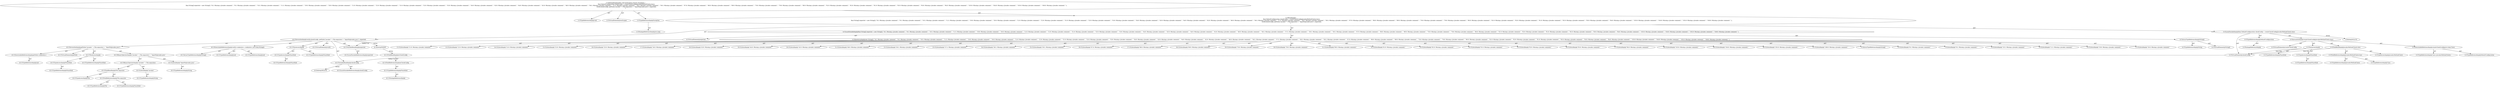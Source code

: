 digraph "testScopes#?" {
0 [label="2:CtTypeReferenceImpl@void" shape=ellipse]
1 [label="2:CtVirtualElement@testScopes" shape=ellipse]
2 [label="2:CtTypeReferenceImpl@Exception" shape=ellipse]
3 [label="2:CtPackageReferenceImpl@java.lang" shape=ellipse]
4 [label="3:CtTypeReferenceImpl@DefaultConfiguration" shape=ellipse]
5 [label="3:CtPackageReferenceImpl@" shape=ellipse]
6 [label="3:CtExecutableReferenceImpl@createCheckConfig(java.lang.Class)" shape=ellipse]
7 [label="3:CtTypeReferenceImpl@DefaultConfiguration" shape=ellipse]
8 [label="3:CtTypeReferenceImpl@Class<JavadocMethodCheck>" shape=ellipse]
9 [label="3:CtVirtualElement@createCheckConfig" shape=ellipse]
10 [label="3:CtTypeAccessImpl@PlaceHold" shape=ellipse]
11 [label="3:CtTypeReferenceImpl@PlaceHold" shape=ellipse]
12 [label="3:CtThisAccessImpl@" shape=ellipse]
13 [label="3:CtTypeReferenceImpl@PlaceHold" shape=ellipse]
14 [label="3:CtFieldReferenceImpl@JavadocMethodCheck.class" shape=ellipse]
15 [label="3:CtTypeReferenceImpl@JavadocMethodCheck" shape=ellipse]
16 [label="3:CtTypeReferenceImpl@Class" shape=ellipse]
17 [label="3:CtFieldReadImpl@JavadocMethodCheck.class" shape=ellipse]
18 [label="3:CtTypeAccessImpl@JavadocMethodCheck" shape=ellipse]
19 [label="3:CtInvocationImpl@createCheckConfig(JavadocMethodCheck.class)" shape=ellipse]
20 [label="3:CtVirtualElement@checkConfig" shape=ellipse]
21 [label="3:CtLocalVariableImpl@final DefaultConfiguration checkConfig = createCheckConfig(JavadocMethodCheck.class)" shape=ellipse]
22 [label="4:CtVirtualElement@String[]" shape=ellipse]
23 [label="4:CtArrayTypeReferenceImpl@String[]" shape=ellipse]
24 [label="4:CtTypeReferenceImpl@String" shape=ellipse]
25 [label="5:CtNewArrayImpl@new String[]\{ \"8:5: Missing a Javadoc comment.\", \"9:5: Missing a Javadoc comment.\", \"10:5: Missing a Javadoc comment.\", \"11:5: Missing a Javadoc comment.\", \"19:9: Missing a Javadoc comment.\", \"20:9: Missing a Javadoc comment.\", \"21:9: Missing a Javadoc comment.\", \"22:9: Missing a Javadoc comment.\", \"31:9: Missing a Javadoc comment.\", \"32:9: Missing a Javadoc comment.\", \"33:9: Missing a Javadoc comment.\", \"34:9: Missing a Javadoc comment.\", \"43:9: Missing a Javadoc comment.\", \"44:9: Missing a Javadoc comment.\", \"45:9: Missing a Javadoc comment.\", \"46:9: Missing a Javadoc comment.\", \"56:5: Missing a Javadoc comment.\", \"57:5: Missing a Javadoc comment.\", \"58:5: Missing a Javadoc comment.\", \"59:5: Missing a Javadoc comment.\", \"67:9: Missing a Javadoc comment.\", \"68:9: Missing a Javadoc comment.\", \"69:9: Missing a Javadoc comment.\", \"70:9: Missing a Javadoc comment.\", \"79:9: Missing a Javadoc comment.\", \"80:9: Missing a Javadoc comment.\", \"81:9: Missing a Javadoc comment.\", \"82:9: Missing a Javadoc comment.\", \"91:9: Missing a Javadoc comment.\", \"92:9: Missing a Javadoc comment.\", \"93:9: Missing a Javadoc comment.\", \"94:9: Missing a Javadoc comment.\", \"103:9: Missing a Javadoc comment.\", \"104:9: Missing a Javadoc comment.\", \"105:9: Missing a Javadoc comment.\", \"106:9: Missing a Javadoc comment.\" \}" shape=ellipse]
26 [label="5:CtArrayTypeReferenceImpl@String[]" shape=ellipse]
27 [label="6:CtLiteralImpl@\"8:5: Missing a Javadoc comment.\"" shape=ellipse]
28 [label="7:CtLiteralImpl@\"9:5: Missing a Javadoc comment.\"" shape=ellipse]
29 [label="8:CtLiteralImpl@\"10:5: Missing a Javadoc comment.\"" shape=ellipse]
30 [label="9:CtLiteralImpl@\"11:5: Missing a Javadoc comment.\"" shape=ellipse]
31 [label="10:CtLiteralImpl@\"19:9: Missing a Javadoc comment.\"" shape=ellipse]
32 [label="11:CtLiteralImpl@\"20:9: Missing a Javadoc comment.\"" shape=ellipse]
33 [label="12:CtLiteralImpl@\"21:9: Missing a Javadoc comment.\"" shape=ellipse]
34 [label="13:CtLiteralImpl@\"22:9: Missing a Javadoc comment.\"" shape=ellipse]
35 [label="14:CtLiteralImpl@\"31:9: Missing a Javadoc comment.\"" shape=ellipse]
36 [label="15:CtLiteralImpl@\"32:9: Missing a Javadoc comment.\"" shape=ellipse]
37 [label="16:CtLiteralImpl@\"33:9: Missing a Javadoc comment.\"" shape=ellipse]
38 [label="17:CtLiteralImpl@\"34:9: Missing a Javadoc comment.\"" shape=ellipse]
39 [label="18:CtLiteralImpl@\"43:9: Missing a Javadoc comment.\"" shape=ellipse]
40 [label="19:CtLiteralImpl@\"44:9: Missing a Javadoc comment.\"" shape=ellipse]
41 [label="20:CtLiteralImpl@\"45:9: Missing a Javadoc comment.\"" shape=ellipse]
42 [label="21:CtLiteralImpl@\"46:9: Missing a Javadoc comment.\"" shape=ellipse]
43 [label="22:CtLiteralImpl@\"56:5: Missing a Javadoc comment.\"" shape=ellipse]
44 [label="23:CtLiteralImpl@\"57:5: Missing a Javadoc comment.\"" shape=ellipse]
45 [label="24:CtLiteralImpl@\"58:5: Missing a Javadoc comment.\"" shape=ellipse]
46 [label="25:CtLiteralImpl@\"59:5: Missing a Javadoc comment.\"" shape=ellipse]
47 [label="26:CtLiteralImpl@\"67:9: Missing a Javadoc comment.\"" shape=ellipse]
48 [label="27:CtLiteralImpl@\"68:9: Missing a Javadoc comment.\"" shape=ellipse]
49 [label="28:CtLiteralImpl@\"69:9: Missing a Javadoc comment.\"" shape=ellipse]
50 [label="29:CtLiteralImpl@\"70:9: Missing a Javadoc comment.\"" shape=ellipse]
51 [label="30:CtLiteralImpl@\"79:9: Missing a Javadoc comment.\"" shape=ellipse]
52 [label="31:CtLiteralImpl@\"80:9: Missing a Javadoc comment.\"" shape=ellipse]
53 [label="32:CtLiteralImpl@\"81:9: Missing a Javadoc comment.\"" shape=ellipse]
54 [label="33:CtLiteralImpl@\"82:9: Missing a Javadoc comment.\"" shape=ellipse]
55 [label="34:CtLiteralImpl@\"91:9: Missing a Javadoc comment.\"" shape=ellipse]
56 [label="35:CtLiteralImpl@\"92:9: Missing a Javadoc comment.\"" shape=ellipse]
57 [label="36:CtLiteralImpl@\"93:9: Missing a Javadoc comment.\"" shape=ellipse]
58 [label="37:CtLiteralImpl@\"94:9: Missing a Javadoc comment.\"" shape=ellipse]
59 [label="38:CtLiteralImpl@\"103:9: Missing a Javadoc comment.\"" shape=ellipse]
60 [label="39:CtLiteralImpl@\"104:9: Missing a Javadoc comment.\"" shape=ellipse]
61 [label="40:CtLiteralImpl@\"105:9: Missing a Javadoc comment.\"" shape=ellipse]
62 [label="41:CtLiteralImpl@\"106:9: Missing a Javadoc comment.\"" shape=ellipse]
63 [label="4:CtVirtualElement@expected" shape=ellipse]
64 [label="4:CtLocalVariableImpl@final String[] expected = new String[]\{ \"8:5: Missing a Javadoc comment.\", \"9:5: Missing a Javadoc comment.\", \"10:5: Missing a Javadoc comment.\", \"11:5: Missing a Javadoc comment.\", \"19:9: Missing a Javadoc comment.\", \"20:9: Missing a Javadoc comment.\", \"21:9: Missing a Javadoc comment.\", \"22:9: Missing a Javadoc comment.\", \"31:9: Missing a Javadoc comment.\", \"32:9: Missing a Javadoc comment.\", \"33:9: Missing a Javadoc comment.\", \"34:9: Missing a Javadoc comment.\", \"43:9: Missing a Javadoc comment.\", \"44:9: Missing a Javadoc comment.\", \"45:9: Missing a Javadoc comment.\", \"46:9: Missing a Javadoc comment.\", \"56:5: Missing a Javadoc comment.\", \"57:5: Missing a Javadoc comment.\", \"58:5: Missing a Javadoc comment.\", \"59:5: Missing a Javadoc comment.\", \"67:9: Missing a Javadoc comment.\", \"68:9: Missing a Javadoc comment.\", \"69:9: Missing a Javadoc comment.\", \"70:9: Missing a Javadoc comment.\", \"79:9: Missing a Javadoc comment.\", \"80:9: Missing a Javadoc comment.\", \"81:9: Missing a Javadoc comment.\", \"82:9: Missing a Javadoc comment.\", \"91:9: Missing a Javadoc comment.\", \"92:9: Missing a Javadoc comment.\", \"93:9: Missing a Javadoc comment.\", \"94:9: Missing a Javadoc comment.\", \"103:9: Missing a Javadoc comment.\", \"104:9: Missing a Javadoc comment.\", \"105:9: Missing a Javadoc comment.\", \"106:9: Missing a Javadoc comment.\" \}" shape=ellipse]
65 [label="43:CtExecutableReferenceImpl@verify(<unknown>,<unknown>,java.lang.String[])" shape=ellipse]
66 [label="43:CtTypeReferenceImpl@null" shape=ellipse]
67 [label="43:CtTypeReferenceImpl@null" shape=ellipse]
68 [label="43:CtArrayTypeReferenceImpl@String[]" shape=ellipse]
69 [label="43:CtVirtualElement@verify" shape=ellipse]
70 [label="43:CtTypeAccessImpl@PlaceHold" shape=ellipse]
71 [label="43:CtTypeReferenceImpl@PlaceHold" shape=ellipse]
72 [label="43:CtThisAccessImpl@" shape=ellipse]
73 [label="43:CtTypeReferenceImpl@PlaceHold" shape=ellipse]
74 [label="43:CtVariableReadImpl@checkConfig" shape=ellipse]
75 [label="43:CtLocalVariableReferenceImpl@checkConfig" shape=ellipse]
76 [label="43:CtExecutableReferenceImpl@getPath(<unknown>)" shape=ellipse]
77 [label="43:CtTypeReferenceImpl@null" shape=ellipse]
78 [label="43:CtVirtualElement@getPath" shape=ellipse]
79 [label="43:CtTypeAccessImpl@PlaceHold" shape=ellipse]
80 [label="43:CtTypeReferenceImpl@PlaceHold" shape=ellipse]
81 [label="43:CtThisAccessImpl@" shape=ellipse]
82 [label="43:CtTypeReferenceImpl@PlaceHold" shape=ellipse]
83 [label="43:CtLiteralImpl@\"javadoc\"" shape=ellipse]
84 [label="43:CtTypeReferenceImpl@String" shape=ellipse]
85 [label="43:CtFieldReferenceImpl@File.separator" shape=ellipse]
86 [label="43:CtTypeReferenceImpl@File" shape=ellipse]
87 [label="43:CtTypeReferenceImpl@PlaceHold" shape=ellipse]
88 [label="43:CtFieldReadImpl@File.separator" shape=ellipse]
89 [label="43:CtTypeAccessImpl@File" shape=ellipse]
90 [label="43:CtBinaryOperatorImpl@(\"javadoc\" + File.separator)" shape=ellipse]
91 [label="43:CtLiteralImpl@\"InputNoJavadoc.java\"" shape=ellipse]
92 [label="43:CtTypeReferenceImpl@String" shape=ellipse]
93 [label="43:CtBinaryOperatorImpl@(\"javadoc\" + File.separator) + \"InputNoJavadoc.java\"" shape=ellipse]
94 [label="43:CtInvocationImpl@getPath((\"javadoc\" + File.separator) + \"InputNoJavadoc.java\")" shape=ellipse]
95 [label="43:CtVariableReadImpl@expected" shape=ellipse]
96 [label="43:CtLocalVariableReferenceImpl@expected" shape=ellipse]
97 [label="43:CtInvocationImpl@verify(checkConfig, getPath((\"javadoc\" + File.separator) + \"InputNoJavadoc.java\"), expected)" shape=ellipse]
98 [label="2:CtBlockImpl@\{
    final DefaultConfiguration checkConfig = createCheckConfig(JavadocMethodCheck.class);
    final String[] expected = new String[]\{ \"8:5: Missing a Javadoc comment.\", \"9:5: Missing a Javadoc comment.\", \"10:5: Missing a Javadoc comment.\", \"11:5: Missing a Javadoc comment.\", \"19:9: Missing a Javadoc comment.\", \"20:9: Missing a Javadoc comment.\", \"21:9: Missing a Javadoc comment.\", \"22:9: Missing a Javadoc comment.\", \"31:9: Missing a Javadoc comment.\", \"32:9: Missing a Javadoc comment.\", \"33:9: Missing a Javadoc comment.\", \"34:9: Missing a Javadoc comment.\", \"43:9: Missing a Javadoc comment.\", \"44:9: Missing a Javadoc comment.\", \"45:9: Missing a Javadoc comment.\", \"46:9: Missing a Javadoc comment.\", \"56:5: Missing a Javadoc comment.\", \"57:5: Missing a Javadoc comment.\", \"58:5: Missing a Javadoc comment.\", \"59:5: Missing a Javadoc comment.\", \"67:9: Missing a Javadoc comment.\", \"68:9: Missing a Javadoc comment.\", \"69:9: Missing a Javadoc comment.\", \"70:9: Missing a Javadoc comment.\", \"79:9: Missing a Javadoc comment.\", \"80:9: Missing a Javadoc comment.\", \"81:9: Missing a Javadoc comment.\", \"82:9: Missing a Javadoc comment.\", \"91:9: Missing a Javadoc comment.\", \"92:9: Missing a Javadoc comment.\", \"93:9: Missing a Javadoc comment.\", \"94:9: Missing a Javadoc comment.\", \"103:9: Missing a Javadoc comment.\", \"104:9: Missing a Javadoc comment.\", \"105:9: Missing a Javadoc comment.\", \"106:9: Missing a Javadoc comment.\" \};
    verify(checkConfig, getPath((\"javadoc\" + File.separator) + \"InputNoJavadoc.java\"), expected);
\}" shape=ellipse]
99 [label="2:CtMethodImpl@public void testScopes() throws Exception \{
    final DefaultConfiguration checkConfig = createCheckConfig(JavadocMethodCheck.class);
    final String[] expected = new String[]\{ \"8:5: Missing a Javadoc comment.\", \"9:5: Missing a Javadoc comment.\", \"10:5: Missing a Javadoc comment.\", \"11:5: Missing a Javadoc comment.\", \"19:9: Missing a Javadoc comment.\", \"20:9: Missing a Javadoc comment.\", \"21:9: Missing a Javadoc comment.\", \"22:9: Missing a Javadoc comment.\", \"31:9: Missing a Javadoc comment.\", \"32:9: Missing a Javadoc comment.\", \"33:9: Missing a Javadoc comment.\", \"34:9: Missing a Javadoc comment.\", \"43:9: Missing a Javadoc comment.\", \"44:9: Missing a Javadoc comment.\", \"45:9: Missing a Javadoc comment.\", \"46:9: Missing a Javadoc comment.\", \"56:5: Missing a Javadoc comment.\", \"57:5: Missing a Javadoc comment.\", \"58:5: Missing a Javadoc comment.\", \"59:5: Missing a Javadoc comment.\", \"67:9: Missing a Javadoc comment.\", \"68:9: Missing a Javadoc comment.\", \"69:9: Missing a Javadoc comment.\", \"70:9: Missing a Javadoc comment.\", \"79:9: Missing a Javadoc comment.\", \"80:9: Missing a Javadoc comment.\", \"81:9: Missing a Javadoc comment.\", \"82:9: Missing a Javadoc comment.\", \"91:9: Missing a Javadoc comment.\", \"92:9: Missing a Javadoc comment.\", \"93:9: Missing a Javadoc comment.\", \"94:9: Missing a Javadoc comment.\", \"103:9: Missing a Javadoc comment.\", \"104:9: Missing a Javadoc comment.\", \"105:9: Missing a Javadoc comment.\", \"106:9: Missing a Javadoc comment.\" \};
    verify(checkConfig, getPath((\"javadoc\" + File.separator) + \"InputNoJavadoc.java\"), expected);
\}" shape=ellipse]
100 [label="3:Delete@DELETE" shape=ellipse]
101 [label="43:Delete@DELETE" shape=ellipse]
102 [label="42:Insert@INSERT" shape=ellipse]
103 [label="42:CtPackageReferenceImpl@" shape=ellipse]
104 [label="42:CtTypeReferenceImpl@PlaceHold" shape=ellipse]
105 [label="42:CtFieldReferenceImpl@mCheckConfig" shape=ellipse]
106 [label="42:CtFieldReadImpl@mCheckConfig" shape=ellipse]
2 -> 3 [label="AST"];
4 -> 5 [label="AST"];
6 -> 7 [label="AST"];
6 -> 8 [label="AST"];
10 -> 11 [label="AST"];
12 -> 13 [label="AST"];
12 -> 10 [label="AST"];
12 -> 20 [label="Data Dep"];
14 -> 15 [label="AST"];
14 -> 16 [label="AST"];
17 -> 18 [label="AST"];
17 -> 14 [label="AST"];
17 -> 20 [label="Data Dep"];
19 -> 9 [label="AST"];
19 -> 12 [label="AST"];
19 -> 6 [label="AST"];
19 -> 17 [label="AST"];
20 -> 74 [label="Define-Use"];
21 -> 20 [label="AST"];
21 -> 4 [label="AST"];
21 -> 19 [label="AST"];
21 -> 100 [label="Action"];
23 -> 22 [label="AST"];
23 -> 24 [label="AST"];
25 -> 26 [label="AST"];
25 -> 27 [label="AST"];
25 -> 28 [label="AST"];
25 -> 29 [label="AST"];
25 -> 30 [label="AST"];
25 -> 31 [label="AST"];
25 -> 32 [label="AST"];
25 -> 33 [label="AST"];
25 -> 34 [label="AST"];
25 -> 35 [label="AST"];
25 -> 36 [label="AST"];
25 -> 37 [label="AST"];
25 -> 38 [label="AST"];
25 -> 39 [label="AST"];
25 -> 40 [label="AST"];
25 -> 41 [label="AST"];
25 -> 42 [label="AST"];
25 -> 43 [label="AST"];
25 -> 44 [label="AST"];
25 -> 45 [label="AST"];
25 -> 46 [label="AST"];
25 -> 47 [label="AST"];
25 -> 48 [label="AST"];
25 -> 49 [label="AST"];
25 -> 50 [label="AST"];
25 -> 51 [label="AST"];
25 -> 52 [label="AST"];
25 -> 53 [label="AST"];
25 -> 54 [label="AST"];
25 -> 55 [label="AST"];
25 -> 56 [label="AST"];
25 -> 57 [label="AST"];
25 -> 58 [label="AST"];
25 -> 59 [label="AST"];
25 -> 60 [label="AST"];
25 -> 61 [label="AST"];
25 -> 62 [label="AST"];
63 -> 95 [label="Define-Use"];
64 -> 63 [label="AST"];
64 -> 23 [label="AST"];
64 -> 25 [label="AST"];
65 -> 66 [label="AST"];
65 -> 67 [label="AST"];
65 -> 68 [label="AST"];
70 -> 71 [label="AST"];
72 -> 73 [label="AST"];
72 -> 70 [label="AST"];
74 -> 75 [label="AST"];
74 -> 101 [label="Action"];
76 -> 77 [label="AST"];
79 -> 80 [label="AST"];
81 -> 82 [label="AST"];
81 -> 79 [label="AST"];
83 -> 84 [label="AST"];
85 -> 86 [label="AST"];
85 -> 87 [label="AST"];
88 -> 89 [label="AST"];
88 -> 85 [label="AST"];
90 -> 83 [label="AST"];
90 -> 88 [label="AST"];
91 -> 92 [label="AST"];
93 -> 90 [label="AST"];
93 -> 91 [label="AST"];
94 -> 78 [label="AST"];
94 -> 81 [label="AST"];
94 -> 76 [label="AST"];
94 -> 93 [label="AST"];
95 -> 96 [label="AST"];
97 -> 69 [label="AST"];
97 -> 72 [label="AST"];
97 -> 65 [label="AST"];
97 -> 74 [label="AST"];
97 -> 94 [label="AST"];
97 -> 95 [label="AST"];
97 -> 102 [label="Action"];
98 -> 21 [label="AST"];
98 -> 64 [label="AST"];
98 -> 97 [label="AST"];
99 -> 1 [label="AST"];
99 -> 0 [label="AST"];
99 -> 2 [label="AST"];
99 -> 98 [label="AST"];
102 -> 106 [label="Action"];
104 -> 103 [label="AST"];
105 -> 104 [label="AST"];
106 -> 105 [label="AST"];
}